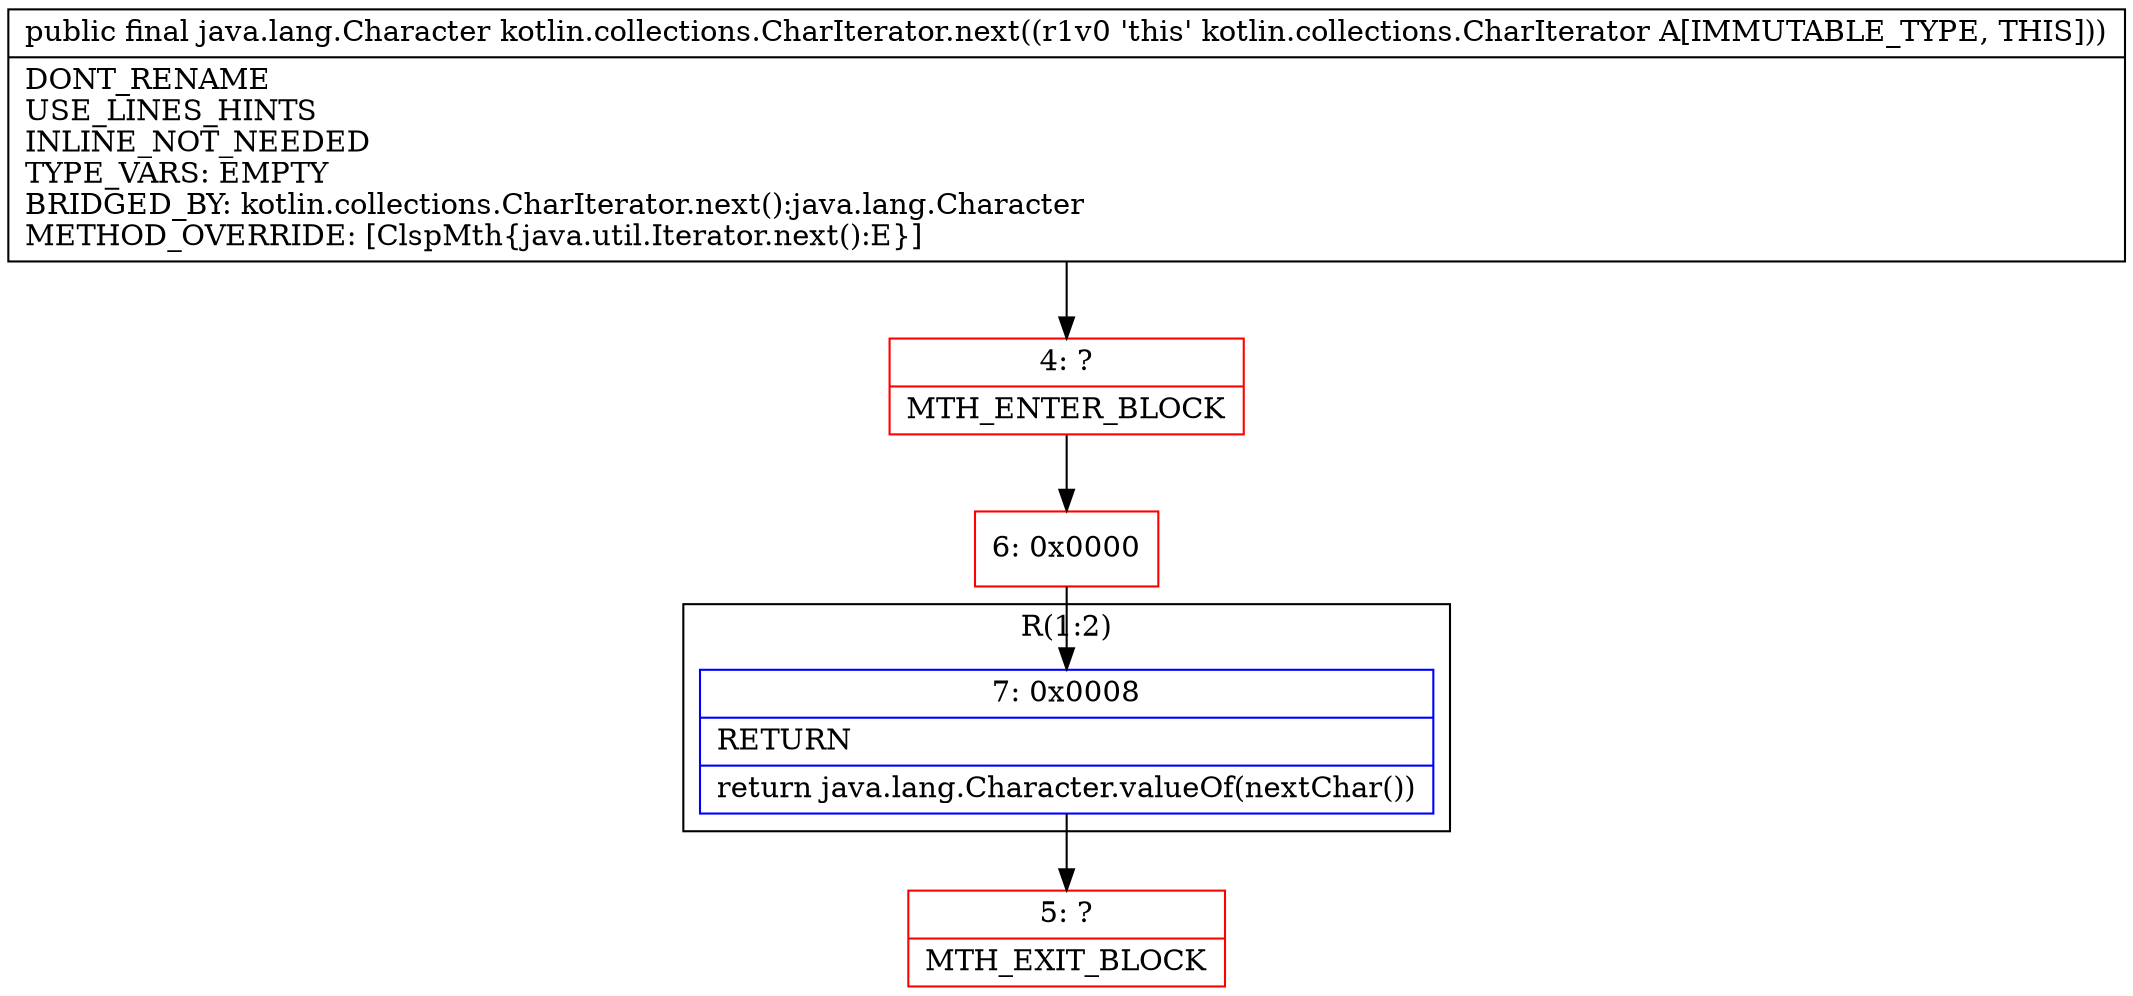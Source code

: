 digraph "CFG forkotlin.collections.CharIterator.next()Ljava\/lang\/Character;" {
subgraph cluster_Region_1853845743 {
label = "R(1:2)";
node [shape=record,color=blue];
Node_7 [shape=record,label="{7\:\ 0x0008|RETURN\l|return java.lang.Character.valueOf(nextChar())\l}"];
}
Node_4 [shape=record,color=red,label="{4\:\ ?|MTH_ENTER_BLOCK\l}"];
Node_6 [shape=record,color=red,label="{6\:\ 0x0000}"];
Node_5 [shape=record,color=red,label="{5\:\ ?|MTH_EXIT_BLOCK\l}"];
MethodNode[shape=record,label="{public final java.lang.Character kotlin.collections.CharIterator.next((r1v0 'this' kotlin.collections.CharIterator A[IMMUTABLE_TYPE, THIS]))  | DONT_RENAME\lUSE_LINES_HINTS\lINLINE_NOT_NEEDED\lTYPE_VARS: EMPTY\lBRIDGED_BY: kotlin.collections.CharIterator.next():java.lang.Character\lMETHOD_OVERRIDE: [ClspMth\{java.util.Iterator.next():E\}]\l}"];
MethodNode -> Node_4;Node_7 -> Node_5;
Node_4 -> Node_6;
Node_6 -> Node_7;
}

